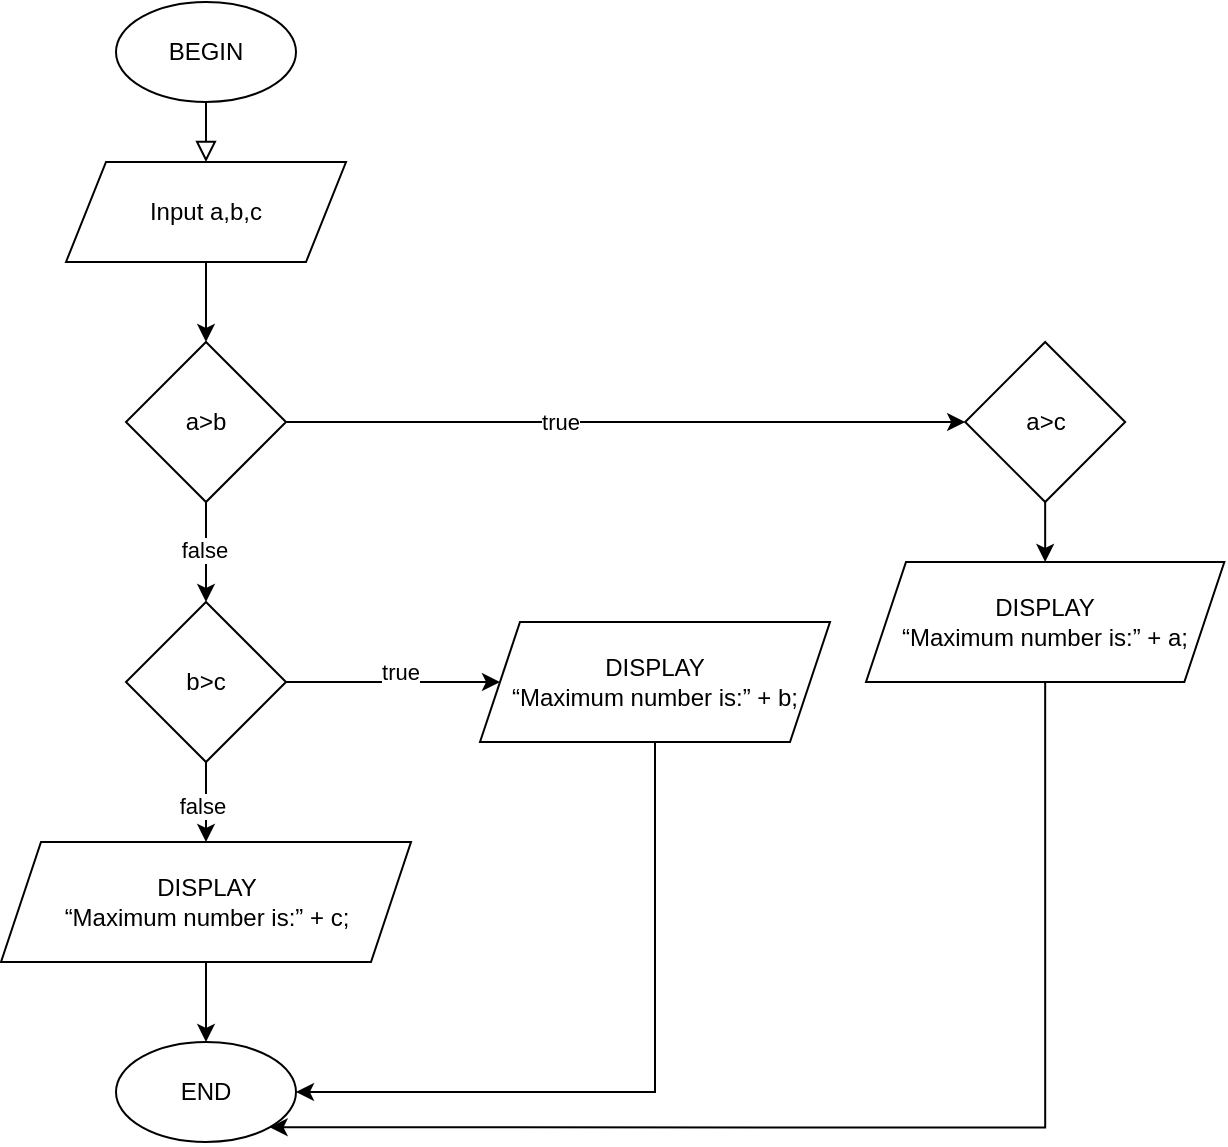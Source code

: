 <mxfile version="21.7.2" type="device">
  <diagram id="C5RBs43oDa-KdzZeNtuy" name="Page-1">
    <mxGraphModel dx="934" dy="1765" grid="0" gridSize="10" guides="1" tooltips="1" connect="1" arrows="1" fold="1" page="1" pageScale="1" pageWidth="827" pageHeight="1169" math="0" shadow="0">
      <root>
        <mxCell id="WIyWlLk6GJQsqaUBKTNV-0" />
        <mxCell id="WIyWlLk6GJQsqaUBKTNV-1" parent="WIyWlLk6GJQsqaUBKTNV-0" />
        <mxCell id="wnio3G6jHBfv90rcc4Q--0" value="BEGIN" style="ellipse;whiteSpace=wrap;html=1;" parent="WIyWlLk6GJQsqaUBKTNV-1" vertex="1">
          <mxGeometry x="175" y="-20" width="90" height="50" as="geometry" />
        </mxCell>
        <mxCell id="wnio3G6jHBfv90rcc4Q--1" value="" style="rounded=0;html=1;jettySize=auto;orthogonalLoop=1;fontSize=11;endArrow=block;endFill=0;endSize=8;strokeWidth=1;shadow=0;labelBackgroundColor=none;edgeStyle=orthogonalEdgeStyle;exitX=0.5;exitY=1;exitDx=0;exitDy=0;entryX=0.5;entryY=0;entryDx=0;entryDy=0;" parent="WIyWlLk6GJQsqaUBKTNV-1" source="wnio3G6jHBfv90rcc4Q--0" target="wnio3G6jHBfv90rcc4Q--3" edge="1">
          <mxGeometry relative="1" as="geometry">
            <mxPoint x="219.41" y="50" as="sourcePoint" />
            <mxPoint x="220" y="80" as="targetPoint" />
          </mxGeometry>
        </mxCell>
        <mxCell id="35OyvAojwMnE3HWSyXgO-11" style="edgeStyle=orthogonalEdgeStyle;rounded=0;orthogonalLoop=1;jettySize=auto;html=1;exitX=0.5;exitY=1;exitDx=0;exitDy=0;entryX=0.5;entryY=0;entryDx=0;entryDy=0;" edge="1" parent="WIyWlLk6GJQsqaUBKTNV-1" source="wnio3G6jHBfv90rcc4Q--3" target="35OyvAojwMnE3HWSyXgO-8">
          <mxGeometry relative="1" as="geometry" />
        </mxCell>
        <mxCell id="wnio3G6jHBfv90rcc4Q--3" value="Input a,b,c" style="shape=parallelogram;perimeter=parallelogramPerimeter;whiteSpace=wrap;html=1;fixedSize=1;" parent="WIyWlLk6GJQsqaUBKTNV-1" vertex="1">
          <mxGeometry x="150" y="60" width="140" height="50" as="geometry" />
        </mxCell>
        <mxCell id="35OyvAojwMnE3HWSyXgO-2" value="END" style="ellipse;whiteSpace=wrap;html=1;" vertex="1" parent="WIyWlLk6GJQsqaUBKTNV-1">
          <mxGeometry x="175" y="500" width="90" height="50" as="geometry" />
        </mxCell>
        <mxCell id="35OyvAojwMnE3HWSyXgO-12" style="edgeStyle=orthogonalEdgeStyle;rounded=0;orthogonalLoop=1;jettySize=auto;html=1;exitX=1;exitY=0.5;exitDx=0;exitDy=0;entryX=0;entryY=0.5;entryDx=0;entryDy=0;" edge="1" parent="WIyWlLk6GJQsqaUBKTNV-1" source="35OyvAojwMnE3HWSyXgO-8" target="35OyvAojwMnE3HWSyXgO-10">
          <mxGeometry relative="1" as="geometry" />
        </mxCell>
        <mxCell id="35OyvAojwMnE3HWSyXgO-13" value="true" style="edgeLabel;html=1;align=center;verticalAlign=middle;resizable=0;points=[];" vertex="1" connectable="0" parent="35OyvAojwMnE3HWSyXgO-12">
          <mxGeometry x="-0.194" relative="1" as="geometry">
            <mxPoint as="offset" />
          </mxGeometry>
        </mxCell>
        <mxCell id="35OyvAojwMnE3HWSyXgO-17" style="edgeStyle=orthogonalEdgeStyle;rounded=0;orthogonalLoop=1;jettySize=auto;html=1;exitX=0.5;exitY=1;exitDx=0;exitDy=0;entryX=0.5;entryY=0;entryDx=0;entryDy=0;" edge="1" parent="WIyWlLk6GJQsqaUBKTNV-1" source="35OyvAojwMnE3HWSyXgO-8" target="35OyvAojwMnE3HWSyXgO-16">
          <mxGeometry relative="1" as="geometry" />
        </mxCell>
        <mxCell id="35OyvAojwMnE3HWSyXgO-18" value="false" style="edgeLabel;html=1;align=center;verticalAlign=middle;resizable=0;points=[];" vertex="1" connectable="0" parent="35OyvAojwMnE3HWSyXgO-17">
          <mxGeometry x="-0.051" y="-1" relative="1" as="geometry">
            <mxPoint as="offset" />
          </mxGeometry>
        </mxCell>
        <mxCell id="35OyvAojwMnE3HWSyXgO-8" value="a&amp;gt;b" style="rhombus;whiteSpace=wrap;html=1;" vertex="1" parent="WIyWlLk6GJQsqaUBKTNV-1">
          <mxGeometry x="180" y="150" width="80" height="80" as="geometry" />
        </mxCell>
        <mxCell id="35OyvAojwMnE3HWSyXgO-15" style="edgeStyle=orthogonalEdgeStyle;rounded=0;orthogonalLoop=1;jettySize=auto;html=1;exitX=0.5;exitY=1;exitDx=0;exitDy=0;entryX=0.5;entryY=0;entryDx=0;entryDy=0;" edge="1" parent="WIyWlLk6GJQsqaUBKTNV-1" source="35OyvAojwMnE3HWSyXgO-10" target="35OyvAojwMnE3HWSyXgO-14">
          <mxGeometry relative="1" as="geometry" />
        </mxCell>
        <mxCell id="35OyvAojwMnE3HWSyXgO-10" value="a&amp;gt;c" style="rhombus;whiteSpace=wrap;html=1;" vertex="1" parent="WIyWlLk6GJQsqaUBKTNV-1">
          <mxGeometry x="599.58" y="150" width="80" height="80" as="geometry" />
        </mxCell>
        <mxCell id="35OyvAojwMnE3HWSyXgO-27" style="edgeStyle=orthogonalEdgeStyle;rounded=0;orthogonalLoop=1;jettySize=auto;html=1;entryX=1;entryY=1;entryDx=0;entryDy=0;exitX=0.5;exitY=1;exitDx=0;exitDy=0;" edge="1" parent="WIyWlLk6GJQsqaUBKTNV-1" source="35OyvAojwMnE3HWSyXgO-14" target="35OyvAojwMnE3HWSyXgO-2">
          <mxGeometry relative="1" as="geometry">
            <Array as="points">
              <mxPoint x="640" y="543" />
            </Array>
          </mxGeometry>
        </mxCell>
        <mxCell id="35OyvAojwMnE3HWSyXgO-14" value="DISPLAY&lt;br/&gt;“Maximum number is:” + a;" style="shape=parallelogram;perimeter=parallelogramPerimeter;whiteSpace=wrap;html=1;fixedSize=1;" vertex="1" parent="WIyWlLk6GJQsqaUBKTNV-1">
          <mxGeometry x="550" y="260" width="179.17" height="60" as="geometry" />
        </mxCell>
        <mxCell id="35OyvAojwMnE3HWSyXgO-21" style="edgeStyle=orthogonalEdgeStyle;rounded=0;orthogonalLoop=1;jettySize=auto;html=1;exitX=1;exitY=0.5;exitDx=0;exitDy=0;entryX=0;entryY=0.5;entryDx=0;entryDy=0;" edge="1" parent="WIyWlLk6GJQsqaUBKTNV-1" source="35OyvAojwMnE3HWSyXgO-16" target="35OyvAojwMnE3HWSyXgO-20">
          <mxGeometry relative="1" as="geometry" />
        </mxCell>
        <mxCell id="35OyvAojwMnE3HWSyXgO-28" value="true" style="edgeLabel;html=1;align=center;verticalAlign=middle;resizable=0;points=[];" vertex="1" connectable="0" parent="35OyvAojwMnE3HWSyXgO-21">
          <mxGeometry x="0.043" y="5" relative="1" as="geometry">
            <mxPoint x="1" as="offset" />
          </mxGeometry>
        </mxCell>
        <mxCell id="35OyvAojwMnE3HWSyXgO-23" style="edgeStyle=orthogonalEdgeStyle;rounded=0;orthogonalLoop=1;jettySize=auto;html=1;exitX=0.5;exitY=1;exitDx=0;exitDy=0;entryX=0.5;entryY=0;entryDx=0;entryDy=0;" edge="1" parent="WIyWlLk6GJQsqaUBKTNV-1" source="35OyvAojwMnE3HWSyXgO-16" target="35OyvAojwMnE3HWSyXgO-22">
          <mxGeometry relative="1" as="geometry" />
        </mxCell>
        <mxCell id="35OyvAojwMnE3HWSyXgO-29" value="false" style="edgeLabel;html=1;align=center;verticalAlign=middle;resizable=0;points=[];" vertex="1" connectable="0" parent="35OyvAojwMnE3HWSyXgO-23">
          <mxGeometry x="0.064" y="-2" relative="1" as="geometry">
            <mxPoint as="offset" />
          </mxGeometry>
        </mxCell>
        <mxCell id="35OyvAojwMnE3HWSyXgO-16" value="b&amp;gt;c" style="rhombus;whiteSpace=wrap;html=1;" vertex="1" parent="WIyWlLk6GJQsqaUBKTNV-1">
          <mxGeometry x="180" y="280" width="80" height="80" as="geometry" />
        </mxCell>
        <mxCell id="35OyvAojwMnE3HWSyXgO-25" style="edgeStyle=orthogonalEdgeStyle;rounded=0;orthogonalLoop=1;jettySize=auto;html=1;exitX=0.5;exitY=1;exitDx=0;exitDy=0;entryX=1;entryY=0.5;entryDx=0;entryDy=0;" edge="1" parent="WIyWlLk6GJQsqaUBKTNV-1" source="35OyvAojwMnE3HWSyXgO-20" target="35OyvAojwMnE3HWSyXgO-2">
          <mxGeometry relative="1" as="geometry" />
        </mxCell>
        <mxCell id="35OyvAojwMnE3HWSyXgO-20" value="DISPLAY&lt;br&gt;“Maximum number is:” + b;" style="shape=parallelogram;perimeter=parallelogramPerimeter;whiteSpace=wrap;html=1;fixedSize=1;" vertex="1" parent="WIyWlLk6GJQsqaUBKTNV-1">
          <mxGeometry x="357" y="290" width="175" height="60" as="geometry" />
        </mxCell>
        <mxCell id="35OyvAojwMnE3HWSyXgO-24" style="edgeStyle=orthogonalEdgeStyle;rounded=0;orthogonalLoop=1;jettySize=auto;html=1;exitX=0.5;exitY=1;exitDx=0;exitDy=0;entryX=0.5;entryY=0;entryDx=0;entryDy=0;" edge="1" parent="WIyWlLk6GJQsqaUBKTNV-1" source="35OyvAojwMnE3HWSyXgO-22" target="35OyvAojwMnE3HWSyXgO-2">
          <mxGeometry relative="1" as="geometry" />
        </mxCell>
        <mxCell id="35OyvAojwMnE3HWSyXgO-22" value="DISPLAY&lt;br&gt;“Maximum number is:” + c;" style="shape=parallelogram;perimeter=parallelogramPerimeter;whiteSpace=wrap;html=1;fixedSize=1;" vertex="1" parent="WIyWlLk6GJQsqaUBKTNV-1">
          <mxGeometry x="117.5" y="400" width="205" height="60" as="geometry" />
        </mxCell>
      </root>
    </mxGraphModel>
  </diagram>
</mxfile>
